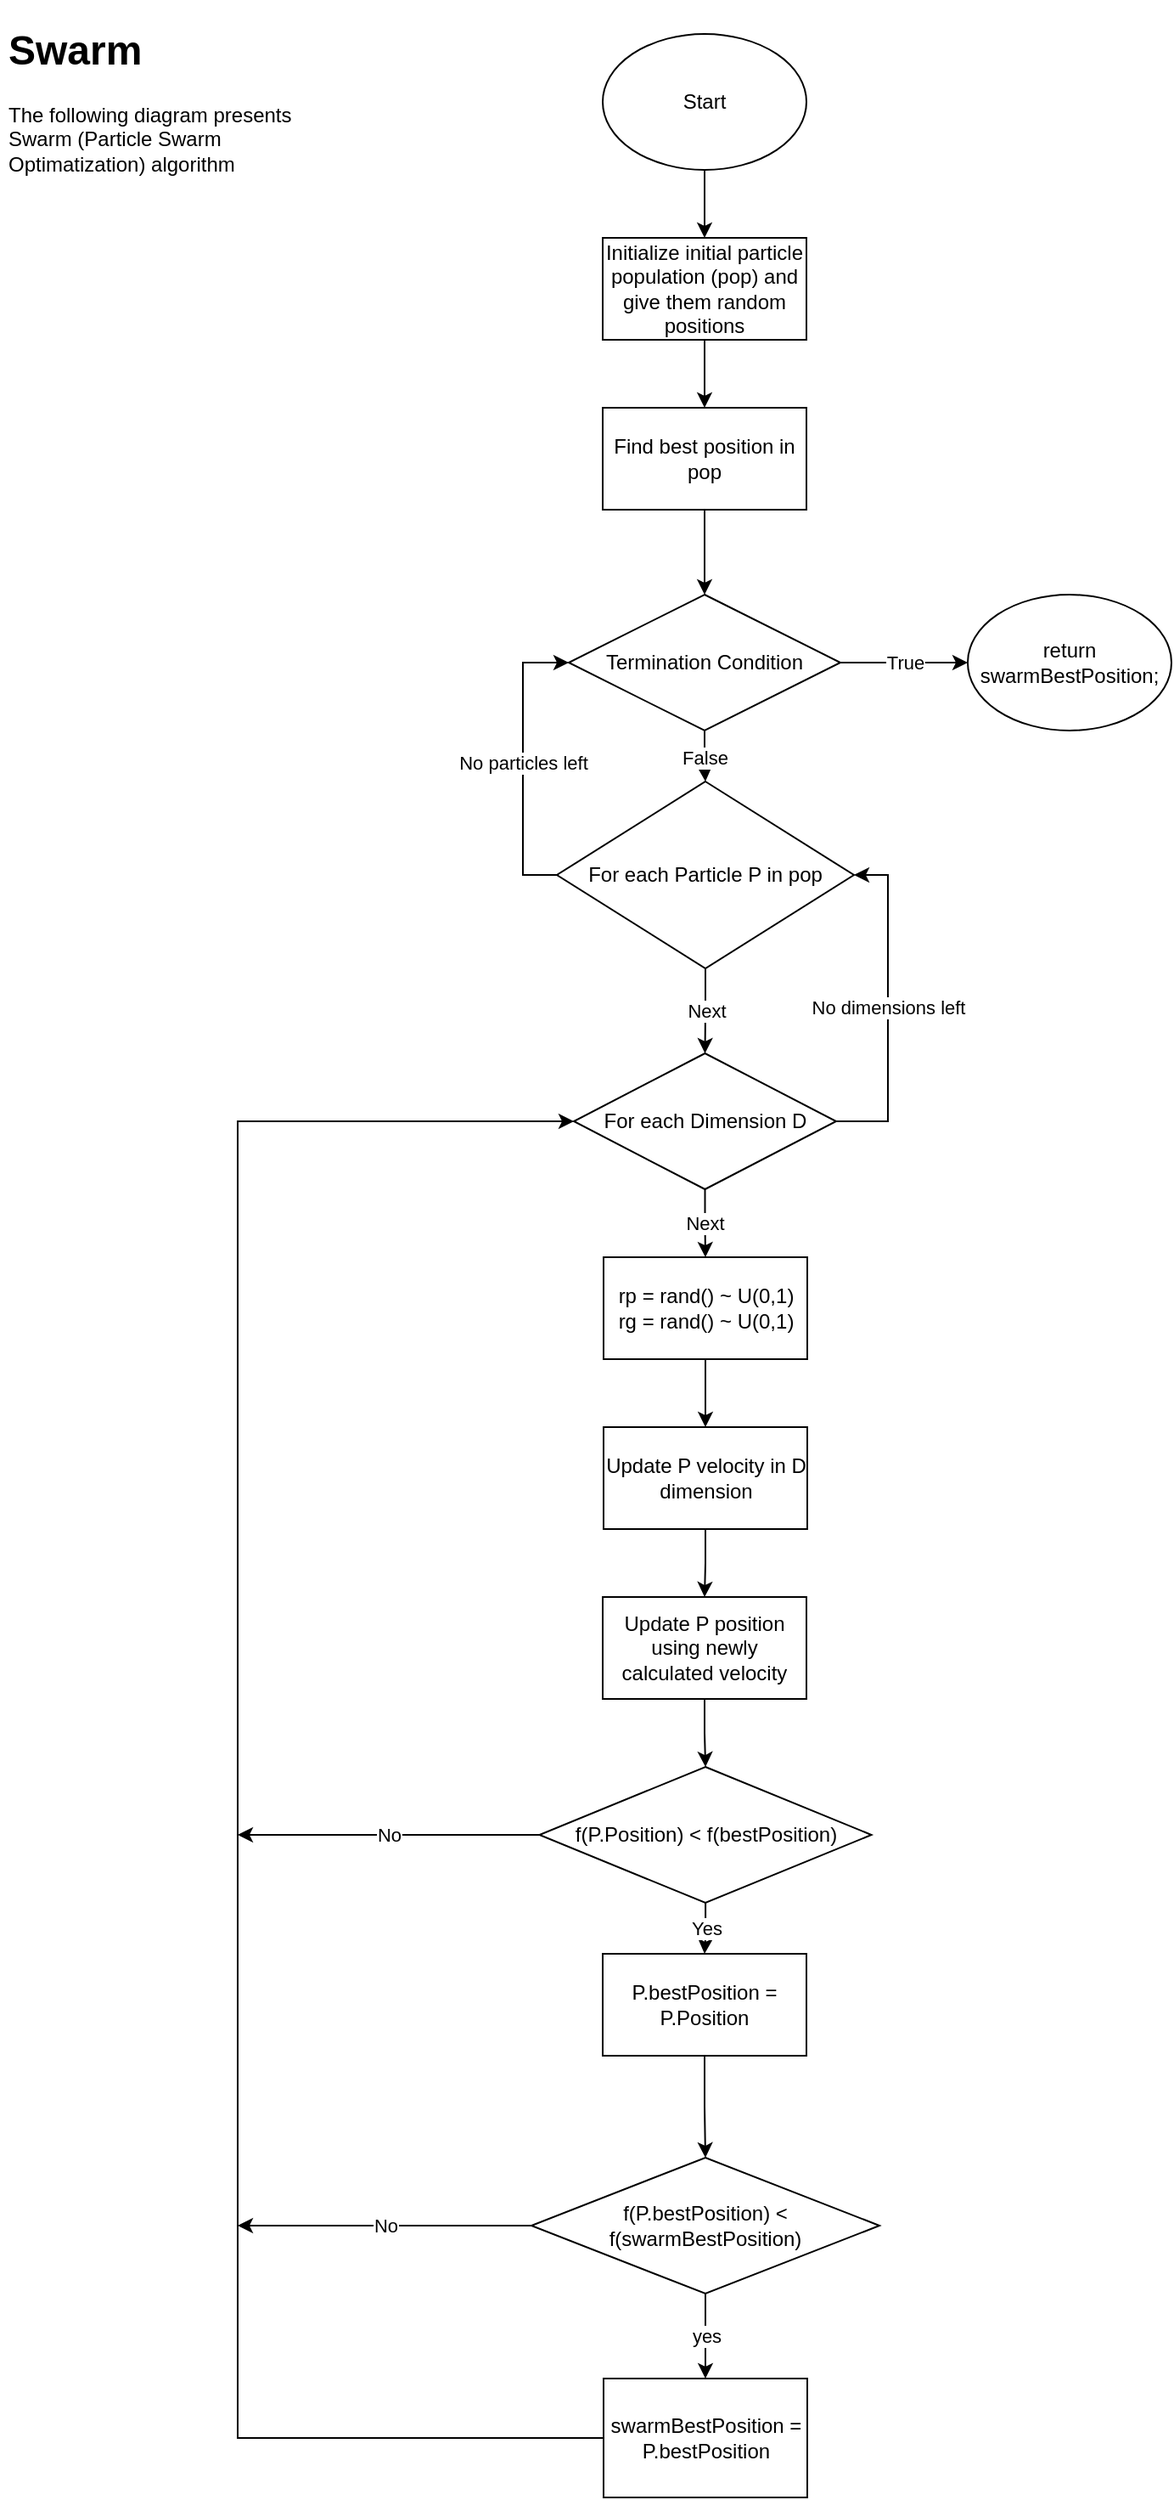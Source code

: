 <mxfile version="13.0.9" type="device"><diagram id="yikAZM1Ajy-rkwuytGmG" name="Page-1"><mxGraphModel dx="1352" dy="767" grid="1" gridSize="10" guides="1" tooltips="1" connect="1" arrows="1" fold="1" page="1" pageScale="1" pageWidth="850" pageHeight="2000" math="0" shadow="0"><root><mxCell id="0"/><mxCell id="1" parent="0"/><mxCell id="bbGORlXpB-UTGoZOpsEd-1" value="&lt;h1&gt;Swarm&lt;/h1&gt;&lt;p&gt;The following diagram presents Swarm (Particle Swarm Optimatization) algorithm&lt;br&gt;&lt;/p&gt;" style="text;html=1;strokeColor=none;fillColor=none;spacing=5;spacingTop=-20;whiteSpace=wrap;overflow=hidden;rounded=0;" vertex="1" parent="1"><mxGeometry x="10" y="10" width="190" height="120" as="geometry"/></mxCell><mxCell id="bbGORlXpB-UTGoZOpsEd-5" value="" style="edgeStyle=orthogonalEdgeStyle;rounded=0;orthogonalLoop=1;jettySize=auto;html=1;" edge="1" parent="1" source="bbGORlXpB-UTGoZOpsEd-3" target="bbGORlXpB-UTGoZOpsEd-4"><mxGeometry relative="1" as="geometry"/></mxCell><mxCell id="bbGORlXpB-UTGoZOpsEd-3" value="Start" style="ellipse;whiteSpace=wrap;html=1;" vertex="1" parent="1"><mxGeometry x="365" y="20" width="120" height="80" as="geometry"/></mxCell><mxCell id="bbGORlXpB-UTGoZOpsEd-7" value="" style="edgeStyle=orthogonalEdgeStyle;rounded=0;orthogonalLoop=1;jettySize=auto;html=1;" edge="1" parent="1" source="bbGORlXpB-UTGoZOpsEd-4" target="bbGORlXpB-UTGoZOpsEd-6"><mxGeometry relative="1" as="geometry"/></mxCell><mxCell id="bbGORlXpB-UTGoZOpsEd-4" value="Initialize initial particle population (pop) and give them random positions" style="rounded=0;whiteSpace=wrap;html=1;" vertex="1" parent="1"><mxGeometry x="365" y="140" width="120" height="60" as="geometry"/></mxCell><mxCell id="bbGORlXpB-UTGoZOpsEd-9" value="" style="edgeStyle=orthogonalEdgeStyle;rounded=0;orthogonalLoop=1;jettySize=auto;html=1;" edge="1" parent="1" source="bbGORlXpB-UTGoZOpsEd-6" target="bbGORlXpB-UTGoZOpsEd-8"><mxGeometry relative="1" as="geometry"/></mxCell><mxCell id="bbGORlXpB-UTGoZOpsEd-6" value="Find best position in pop" style="rounded=0;whiteSpace=wrap;html=1;" vertex="1" parent="1"><mxGeometry x="365" y="240" width="120" height="60" as="geometry"/></mxCell><mxCell id="bbGORlXpB-UTGoZOpsEd-16" value="False" style="edgeStyle=orthogonalEdgeStyle;rounded=0;orthogonalLoop=1;jettySize=auto;html=1;" edge="1" parent="1" source="bbGORlXpB-UTGoZOpsEd-8" target="bbGORlXpB-UTGoZOpsEd-15"><mxGeometry relative="1" as="geometry"/></mxCell><mxCell id="bbGORlXpB-UTGoZOpsEd-43" value="True" style="edgeStyle=orthogonalEdgeStyle;rounded=0;orthogonalLoop=1;jettySize=auto;html=1;" edge="1" parent="1" source="bbGORlXpB-UTGoZOpsEd-8" target="bbGORlXpB-UTGoZOpsEd-42"><mxGeometry relative="1" as="geometry"/></mxCell><mxCell id="bbGORlXpB-UTGoZOpsEd-8" value="Termination Condition" style="rhombus;whiteSpace=wrap;html=1;" vertex="1" parent="1"><mxGeometry x="345" y="350" width="160" height="80" as="geometry"/></mxCell><mxCell id="bbGORlXpB-UTGoZOpsEd-18" value="&lt;div&gt;Next&lt;/div&gt;" style="edgeStyle=orthogonalEdgeStyle;rounded=0;orthogonalLoop=1;jettySize=auto;html=1;" edge="1" parent="1" source="bbGORlXpB-UTGoZOpsEd-15" target="bbGORlXpB-UTGoZOpsEd-17"><mxGeometry relative="1" as="geometry"/></mxCell><mxCell id="bbGORlXpB-UTGoZOpsEd-38" value="No particles left" style="edgeStyle=orthogonalEdgeStyle;rounded=0;orthogonalLoop=1;jettySize=auto;html=1;exitX=0;exitY=0.5;exitDx=0;exitDy=0;entryX=0;entryY=0.5;entryDx=0;entryDy=0;" edge="1" parent="1" source="bbGORlXpB-UTGoZOpsEd-15" target="bbGORlXpB-UTGoZOpsEd-8"><mxGeometry relative="1" as="geometry"/></mxCell><mxCell id="bbGORlXpB-UTGoZOpsEd-15" value="For each Particle P in pop" style="rhombus;whiteSpace=wrap;html=1;" vertex="1" parent="1"><mxGeometry x="338" y="460" width="175" height="110" as="geometry"/></mxCell><mxCell id="bbGORlXpB-UTGoZOpsEd-20" value="Next" style="edgeStyle=orthogonalEdgeStyle;rounded=0;orthogonalLoop=1;jettySize=auto;html=1;" edge="1" parent="1" source="bbGORlXpB-UTGoZOpsEd-17" target="bbGORlXpB-UTGoZOpsEd-19"><mxGeometry relative="1" as="geometry"/></mxCell><mxCell id="bbGORlXpB-UTGoZOpsEd-37" value="No dimensions left" style="edgeStyle=orthogonalEdgeStyle;rounded=0;orthogonalLoop=1;jettySize=auto;html=1;exitX=1;exitY=0.5;exitDx=0;exitDy=0;entryX=1;entryY=0.5;entryDx=0;entryDy=0;" edge="1" parent="1" source="bbGORlXpB-UTGoZOpsEd-17" target="bbGORlXpB-UTGoZOpsEd-15"><mxGeometry relative="1" as="geometry"/></mxCell><mxCell id="bbGORlXpB-UTGoZOpsEd-17" value="For each Dimension D" style="rhombus;whiteSpace=wrap;html=1;" vertex="1" parent="1"><mxGeometry x="348" y="620" width="154.5" height="80" as="geometry"/></mxCell><mxCell id="bbGORlXpB-UTGoZOpsEd-22" value="" style="edgeStyle=orthogonalEdgeStyle;rounded=0;orthogonalLoop=1;jettySize=auto;html=1;" edge="1" parent="1" source="bbGORlXpB-UTGoZOpsEd-19" target="bbGORlXpB-UTGoZOpsEd-21"><mxGeometry relative="1" as="geometry"/></mxCell><mxCell id="bbGORlXpB-UTGoZOpsEd-19" value="&lt;div&gt;rp = rand() ~ U(0,1)&lt;/div&gt;&lt;div&gt;rg = rand() ~ U(0,1)&lt;br&gt;&lt;/div&gt;" style="rounded=0;whiteSpace=wrap;html=1;" vertex="1" parent="1"><mxGeometry x="365.5" y="740" width="120" height="60" as="geometry"/></mxCell><mxCell id="bbGORlXpB-UTGoZOpsEd-26" value="" style="edgeStyle=orthogonalEdgeStyle;rounded=0;orthogonalLoop=1;jettySize=auto;html=1;" edge="1" parent="1" source="bbGORlXpB-UTGoZOpsEd-21" target="bbGORlXpB-UTGoZOpsEd-25"><mxGeometry relative="1" as="geometry"/></mxCell><mxCell id="bbGORlXpB-UTGoZOpsEd-21" value="Update P velocity in D dimension" style="rounded=0;whiteSpace=wrap;html=1;" vertex="1" parent="1"><mxGeometry x="365.5" y="840" width="120" height="60" as="geometry"/></mxCell><mxCell id="bbGORlXpB-UTGoZOpsEd-28" value="" style="edgeStyle=orthogonalEdgeStyle;rounded=0;orthogonalLoop=1;jettySize=auto;html=1;" edge="1" parent="1" source="bbGORlXpB-UTGoZOpsEd-25" target="bbGORlXpB-UTGoZOpsEd-27"><mxGeometry relative="1" as="geometry"/></mxCell><mxCell id="bbGORlXpB-UTGoZOpsEd-25" value="Update P position using newly calculated velocity" style="rounded=0;whiteSpace=wrap;html=1;" vertex="1" parent="1"><mxGeometry x="365" y="940" width="120" height="60" as="geometry"/></mxCell><mxCell id="bbGORlXpB-UTGoZOpsEd-30" value="Yes" style="edgeStyle=orthogonalEdgeStyle;rounded=0;orthogonalLoop=1;jettySize=auto;html=1;" edge="1" parent="1" source="bbGORlXpB-UTGoZOpsEd-27" target="bbGORlXpB-UTGoZOpsEd-29"><mxGeometry relative="1" as="geometry"/></mxCell><mxCell id="bbGORlXpB-UTGoZOpsEd-45" value="No" style="edgeStyle=orthogonalEdgeStyle;rounded=0;orthogonalLoop=1;jettySize=auto;html=1;exitX=0;exitY=0.5;exitDx=0;exitDy=0;" edge="1" parent="1" source="bbGORlXpB-UTGoZOpsEd-27"><mxGeometry relative="1" as="geometry"><mxPoint x="150" y="1080" as="targetPoint"/></mxGeometry></mxCell><mxCell id="bbGORlXpB-UTGoZOpsEd-27" value="f(P.Position) &amp;lt; f(bestPosition)" style="rhombus;whiteSpace=wrap;html=1;" vertex="1" parent="1"><mxGeometry x="327.75" y="1040" width="195.5" height="80" as="geometry"/></mxCell><mxCell id="bbGORlXpB-UTGoZOpsEd-32" value="" style="edgeStyle=orthogonalEdgeStyle;rounded=0;orthogonalLoop=1;jettySize=auto;html=1;" edge="1" parent="1" source="bbGORlXpB-UTGoZOpsEd-29" target="bbGORlXpB-UTGoZOpsEd-31"><mxGeometry relative="1" as="geometry"/></mxCell><mxCell id="bbGORlXpB-UTGoZOpsEd-29" value="P.bestPosition = P.Position" style="rounded=0;whiteSpace=wrap;html=1;" vertex="1" parent="1"><mxGeometry x="365" y="1150" width="120" height="60" as="geometry"/></mxCell><mxCell id="bbGORlXpB-UTGoZOpsEd-34" value="yes" style="edgeStyle=orthogonalEdgeStyle;rounded=0;orthogonalLoop=1;jettySize=auto;html=1;" edge="1" parent="1" source="bbGORlXpB-UTGoZOpsEd-31" target="bbGORlXpB-UTGoZOpsEd-33"><mxGeometry relative="1" as="geometry"/></mxCell><mxCell id="bbGORlXpB-UTGoZOpsEd-44" value="No" style="edgeStyle=orthogonalEdgeStyle;rounded=0;orthogonalLoop=1;jettySize=auto;html=1;exitX=0;exitY=0.5;exitDx=0;exitDy=0;" edge="1" parent="1" source="bbGORlXpB-UTGoZOpsEd-31"><mxGeometry relative="1" as="geometry"><mxPoint x="150" y="1310" as="targetPoint"/></mxGeometry></mxCell><mxCell id="bbGORlXpB-UTGoZOpsEd-31" value="f(P.bestPosition) &amp;lt; f(swarmBestPosition)" style="rhombus;whiteSpace=wrap;html=1;" vertex="1" parent="1"><mxGeometry x="323" y="1270" width="205" height="80" as="geometry"/></mxCell><mxCell id="bbGORlXpB-UTGoZOpsEd-36" style="edgeStyle=orthogonalEdgeStyle;rounded=0;orthogonalLoop=1;jettySize=auto;html=1;exitX=0;exitY=0.5;exitDx=0;exitDy=0;entryX=0;entryY=0.5;entryDx=0;entryDy=0;" edge="1" parent="1" source="bbGORlXpB-UTGoZOpsEd-33" target="bbGORlXpB-UTGoZOpsEd-17"><mxGeometry relative="1" as="geometry"><Array as="points"><mxPoint x="150" y="1435"/><mxPoint x="150" y="660"/></Array></mxGeometry></mxCell><mxCell id="bbGORlXpB-UTGoZOpsEd-33" value="swarmBestPosition = P.bestPosition" style="rounded=0;whiteSpace=wrap;html=1;" vertex="1" parent="1"><mxGeometry x="365.5" y="1400" width="120" height="70" as="geometry"/></mxCell><mxCell id="bbGORlXpB-UTGoZOpsEd-42" value="return swarmBestPosition;" style="ellipse;whiteSpace=wrap;html=1;" vertex="1" parent="1"><mxGeometry x="580" y="350" width="120" height="80" as="geometry"/></mxCell></root></mxGraphModel></diagram></mxfile>